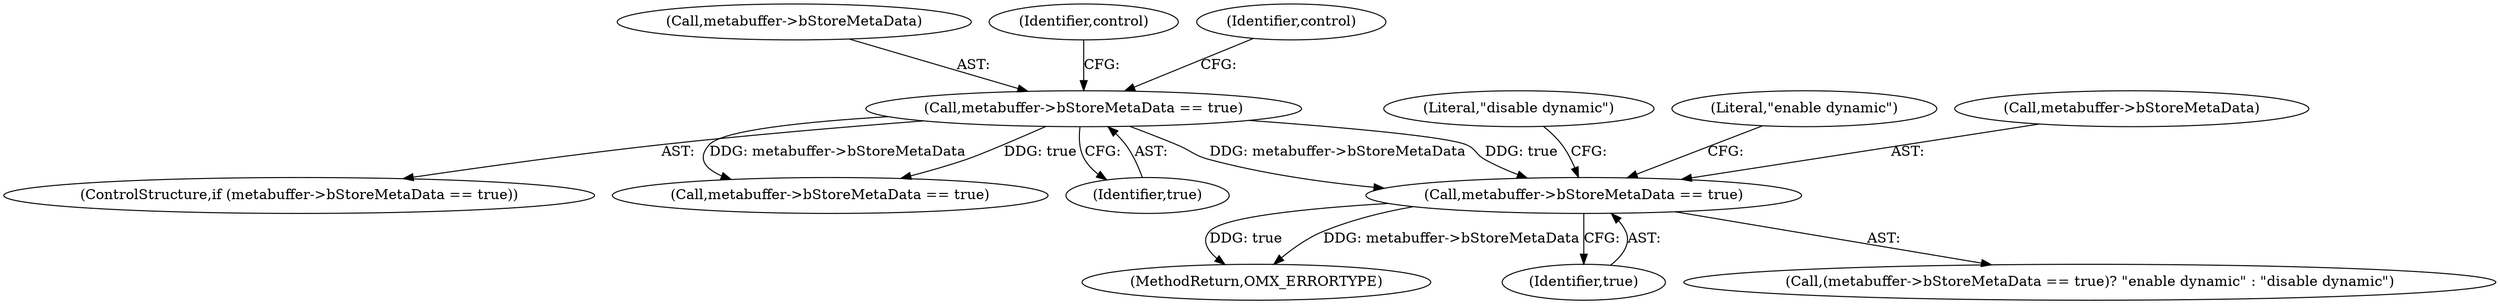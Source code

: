 digraph "0_Android_46e305be6e670a5a0041b0b4861122a0f1aabefa_2@pointer" {
"1002805" [label="(Call,metabuffer->bStoreMetaData == true)"];
"1002753" [label="(Call,metabuffer->bStoreMetaData == true)"];
"1003102" [label="(MethodReturn,OMX_ERRORTYPE)"];
"1002811" [label="(Literal,\"disable dynamic\")"];
"1002752" [label="(ControlStructure,if (metabuffer->bStoreMetaData == true))"];
"1002754" [label="(Call,metabuffer->bStoreMetaData)"];
"1002809" [label="(Identifier,true)"];
"1002753" [label="(Call,metabuffer->bStoreMetaData == true)"];
"1002810" [label="(Literal,\"enable dynamic\")"];
"1002761" [label="(Identifier,control)"];
"1002768" [label="(Identifier,control)"];
"1002788" [label="(Call,metabuffer->bStoreMetaData == true)"];
"1002804" [label="(Call,(metabuffer->bStoreMetaData == true)? \"enable dynamic\" : \"disable dynamic\")"];
"1002757" [label="(Identifier,true)"];
"1002805" [label="(Call,metabuffer->bStoreMetaData == true)"];
"1002806" [label="(Call,metabuffer->bStoreMetaData)"];
"1002805" -> "1002804"  [label="AST: "];
"1002805" -> "1002809"  [label="CFG: "];
"1002806" -> "1002805"  [label="AST: "];
"1002809" -> "1002805"  [label="AST: "];
"1002810" -> "1002805"  [label="CFG: "];
"1002811" -> "1002805"  [label="CFG: "];
"1002805" -> "1003102"  [label="DDG: true"];
"1002805" -> "1003102"  [label="DDG: metabuffer->bStoreMetaData"];
"1002753" -> "1002805"  [label="DDG: metabuffer->bStoreMetaData"];
"1002753" -> "1002805"  [label="DDG: true"];
"1002753" -> "1002752"  [label="AST: "];
"1002753" -> "1002757"  [label="CFG: "];
"1002754" -> "1002753"  [label="AST: "];
"1002757" -> "1002753"  [label="AST: "];
"1002761" -> "1002753"  [label="CFG: "];
"1002768" -> "1002753"  [label="CFG: "];
"1002753" -> "1002788"  [label="DDG: metabuffer->bStoreMetaData"];
"1002753" -> "1002788"  [label="DDG: true"];
}
